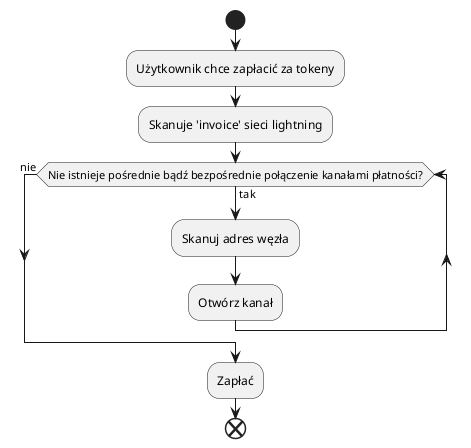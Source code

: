 @startuml
start
:Użytkownik chce zapłacić za tokeny;
:Skanuje 'invoice' sieci lightning;
while (Nie istnieje pośrednie bądź bezpośrednie połączenie kanałami płatności?) is (tak)
    :Skanuj adres węzła;
    :Otwórz kanał;
endwhile (nie)
:Zapłać;
end
@enduml